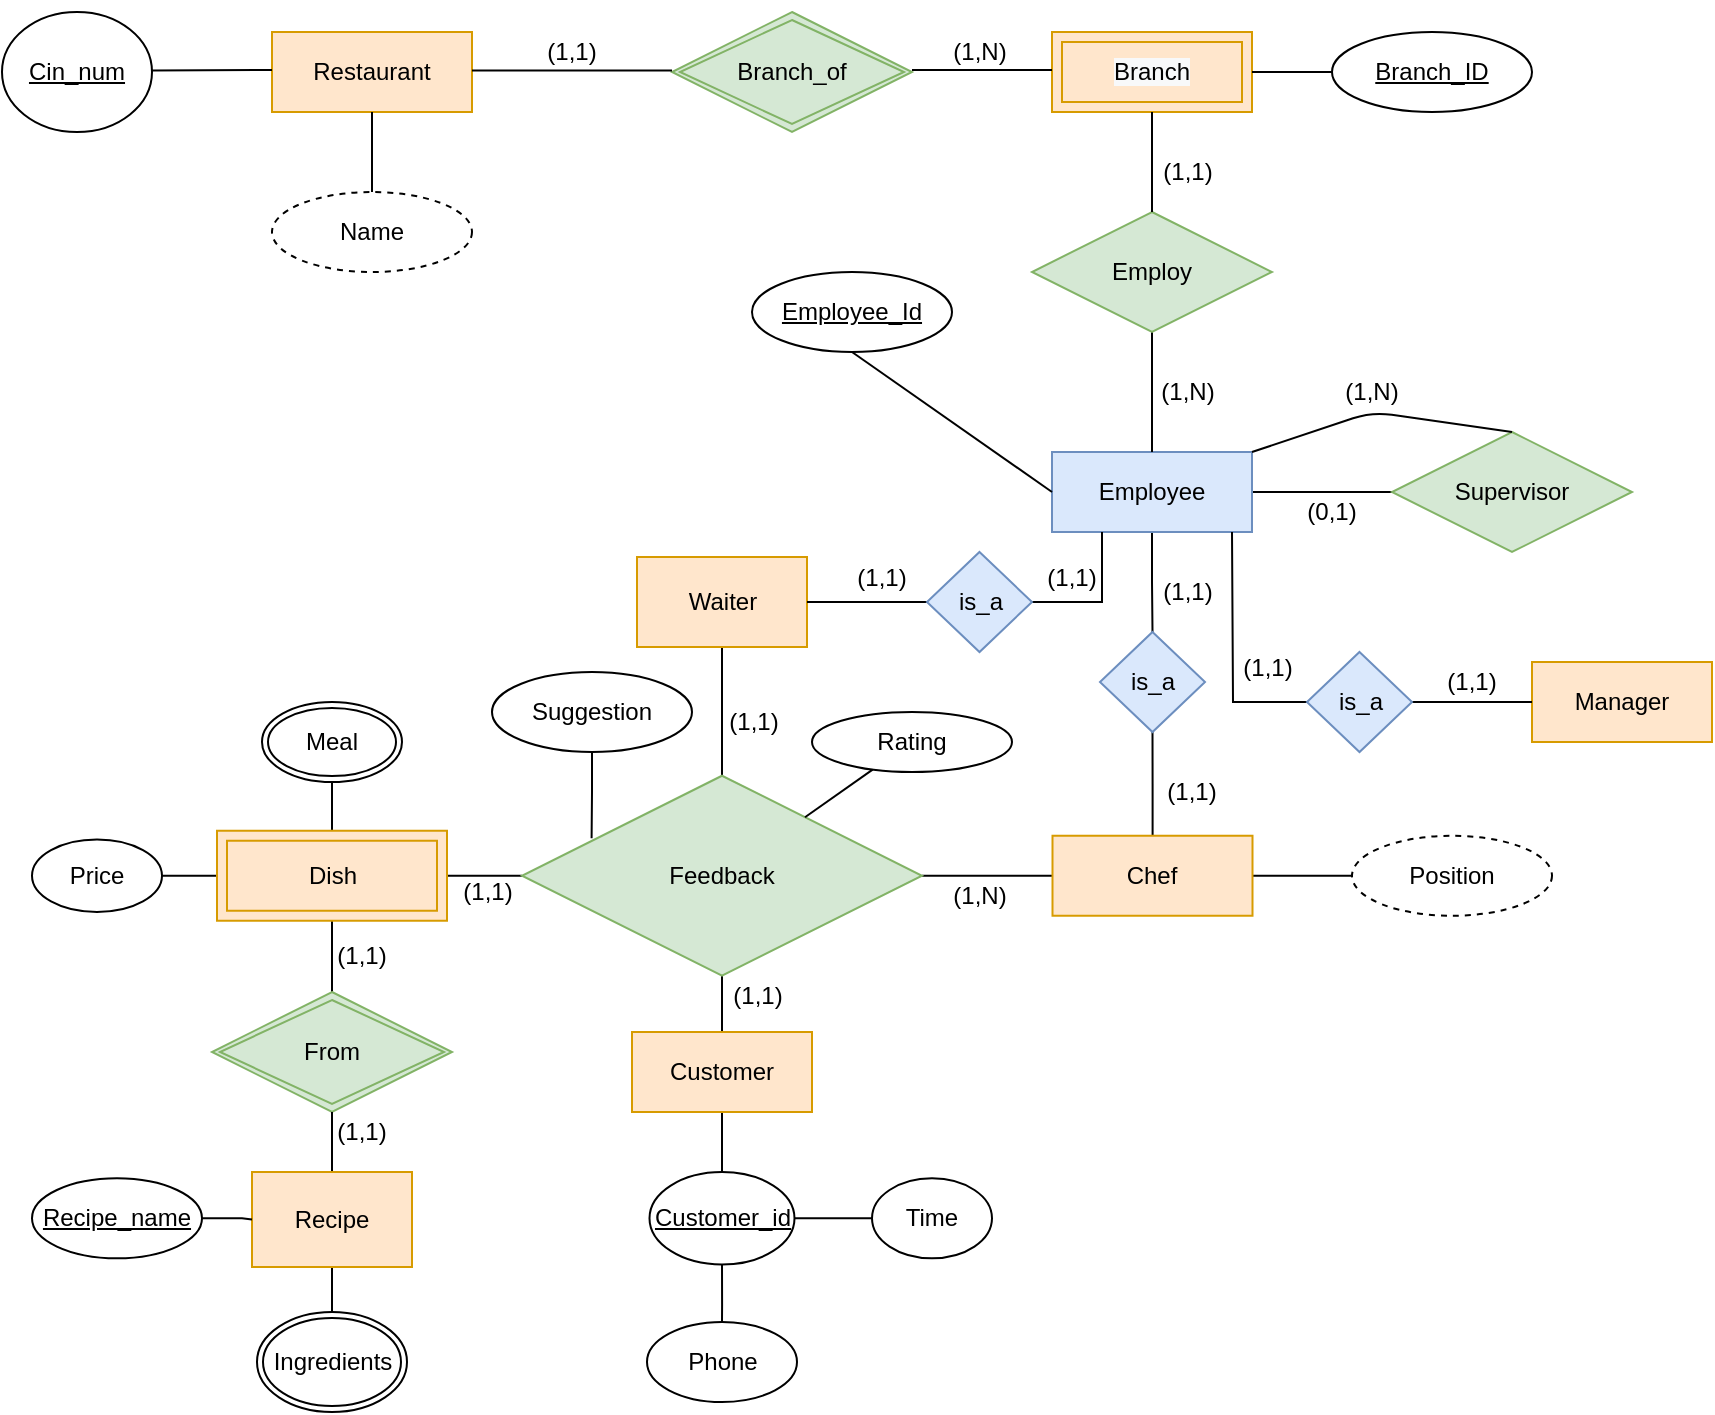 <mxfile version="13.6.6" type="github">
  <diagram id="kxgBEVJCPQbhI56NlqeN" name="Page-1">
    <mxGraphModel dx="1125" dy="672" grid="1" gridSize="10" guides="1" tooltips="1" connect="1" arrows="1" fold="1" page="1" pageScale="1" pageWidth="3300" pageHeight="4681" math="0" shadow="0">
      <root>
        <mxCell id="0" />
        <mxCell id="1" parent="0" />
        <mxCell id="NgLl4HAQhnd8HXAotbS4-2" value="" style="edgeStyle=orthogonalEdgeStyle;rounded=0;orthogonalLoop=1;jettySize=auto;html=1;endArrow=none;endFill=0;" parent="1" source="jKNY7_8_zjAuuIfCQ90G-1" target="NgLl4HAQhnd8HXAotbS4-1" edge="1">
          <mxGeometry relative="1" as="geometry" />
        </mxCell>
        <mxCell id="NgLl4HAQhnd8HXAotbS4-8" value="" style="edgeStyle=orthogonalEdgeStyle;rounded=0;orthogonalLoop=1;jettySize=auto;html=1;endArrow=none;endFill=0;" parent="1" source="jKNY7_8_zjAuuIfCQ90G-1" target="NgLl4HAQhnd8HXAotbS4-7" edge="1">
          <mxGeometry relative="1" as="geometry" />
        </mxCell>
        <mxCell id="ky3XIGSyfg8WfD_a-9OU-23" value="" style="edgeStyle=orthogonalEdgeStyle;rounded=0;orthogonalLoop=1;jettySize=auto;html=1;endArrow=none;endFill=0;" parent="1" source="jKNY7_8_zjAuuIfCQ90G-1" target="kzbOnNVxng_6eBCHzelk-32" edge="1">
          <mxGeometry relative="1" as="geometry" />
        </mxCell>
        <mxCell id="ky3XIGSyfg8WfD_a-9OU-30" value="" style="edgeStyle=orthogonalEdgeStyle;rounded=0;orthogonalLoop=1;jettySize=auto;html=1;endArrow=none;endFill=0;" parent="1" source="jKNY7_8_zjAuuIfCQ90G-1" target="ky3XIGSyfg8WfD_a-9OU-29" edge="1">
          <mxGeometry relative="1" as="geometry" />
        </mxCell>
        <mxCell id="jKNY7_8_zjAuuIfCQ90G-1" value="Feedback" style="rhombus;whiteSpace=wrap;html=1;fillColor=#d5e8d4;strokeColor=#82b366;" parent="1" vertex="1">
          <mxGeometry x="1335" y="1861.87" width="200" height="100" as="geometry" />
        </mxCell>
        <mxCell id="kzbOnNVxng_6eBCHzelk-70" value="" style="edgeStyle=orthogonalEdgeStyle;rounded=0;orthogonalLoop=1;jettySize=auto;html=1;endArrow=none;endFill=0;" parent="1" source="NgLl4HAQhnd8HXAotbS4-1" target="kzbOnNVxng_6eBCHzelk-28" edge="1">
          <mxGeometry relative="1" as="geometry" />
        </mxCell>
        <mxCell id="XjC6Pe1A60IvWtQranHF-16" value="" style="edgeStyle=orthogonalEdgeStyle;rounded=0;orthogonalLoop=1;jettySize=auto;html=1;endArrow=none;endFill=0;" parent="1" source="NgLl4HAQhnd8HXAotbS4-1" target="XjC6Pe1A60IvWtQranHF-2" edge="1">
          <mxGeometry relative="1" as="geometry" />
        </mxCell>
        <mxCell id="NgLl4HAQhnd8HXAotbS4-1" value="Chef" style="whiteSpace=wrap;html=1;align=center;fillColor=#ffe6cc;strokeColor=#d79b00;" parent="1" vertex="1">
          <mxGeometry x="1600.25" y="1891.87" width="100" height="40" as="geometry" />
        </mxCell>
        <mxCell id="NgLl4HAQhnd8HXAotbS4-7" value="Waiter" style="whiteSpace=wrap;html=1;fillColor=#ffe6cc;strokeColor=#d79b00;" parent="1" vertex="1">
          <mxGeometry x="1392.5" y="1752.5" width="85" height="45" as="geometry" />
        </mxCell>
        <mxCell id="kzbOnNVxng_6eBCHzelk-1" value="Rating" style="ellipse;whiteSpace=wrap;html=1;align=center;fontStyle=0" parent="1" vertex="1">
          <mxGeometry x="1480" y="1830" width="100" height="30" as="geometry" />
        </mxCell>
        <mxCell id="XjC6Pe1A60IvWtQranHF-3" value="" style="edgeStyle=orthogonalEdgeStyle;rounded=0;orthogonalLoop=1;jettySize=auto;html=1;endArrow=none;endFill=0;" parent="1" source="kzbOnNVxng_6eBCHzelk-5" target="XjC6Pe1A60IvWtQranHF-2" edge="1">
          <mxGeometry relative="1" as="geometry" />
        </mxCell>
        <mxCell id="XjC6Pe1A60IvWtQranHF-21" value="" style="edgeStyle=orthogonalEdgeStyle;rounded=0;orthogonalLoop=1;jettySize=auto;html=1;endArrow=none;endFill=0;" parent="1" source="kzbOnNVxng_6eBCHzelk-5" target="kzbOnNVxng_6eBCHzelk-81" edge="1">
          <mxGeometry relative="1" as="geometry" />
        </mxCell>
        <mxCell id="kzbOnNVxng_6eBCHzelk-5" value="Employee" style="whiteSpace=wrap;html=1;align=center;fillColor=#dae8fc;strokeColor=#6c8ebf;" parent="1" vertex="1">
          <mxGeometry x="1600" y="1700" width="100" height="40" as="geometry" />
        </mxCell>
        <mxCell id="kzbOnNVxng_6eBCHzelk-28" value="Position" style="ellipse;whiteSpace=wrap;html=1;align=center;dashed=1;" parent="1" vertex="1">
          <mxGeometry x="1750" y="1891.88" width="100" height="40" as="geometry" />
        </mxCell>
        <mxCell id="ky3XIGSyfg8WfD_a-9OU-24" value="" style="edgeStyle=orthogonalEdgeStyle;rounded=0;orthogonalLoop=1;jettySize=auto;html=1;endArrow=none;endFill=0;" parent="1" source="kzbOnNVxng_6eBCHzelk-32" target="kzbOnNVxng_6eBCHzelk-61" edge="1">
          <mxGeometry relative="1" as="geometry" />
        </mxCell>
        <mxCell id="ky3XIGSyfg8WfD_a-9OU-31" value="" style="edgeStyle=orthogonalEdgeStyle;rounded=0;orthogonalLoop=1;jettySize=auto;html=1;endArrow=none;endFill=0;" parent="1" source="kzbOnNVxng_6eBCHzelk-32" target="MUuDbcajwvJd1qfhd0S6-7" edge="1">
          <mxGeometry relative="1" as="geometry" />
        </mxCell>
        <mxCell id="ky3XIGSyfg8WfD_a-9OU-36" value="" style="edgeStyle=orthogonalEdgeStyle;rounded=0;orthogonalLoop=1;jettySize=auto;html=1;endArrow=none;endFill=0;" parent="1" source="kzbOnNVxng_6eBCHzelk-32" target="ky3XIGSyfg8WfD_a-9OU-34" edge="1">
          <mxGeometry relative="1" as="geometry" />
        </mxCell>
        <mxCell id="kzbOnNVxng_6eBCHzelk-32" value="Dish" style="shape=ext;margin=3;double=1;whiteSpace=wrap;html=1;align=center;fillColor=#ffe6cc;strokeColor=#d79b00;" parent="1" vertex="1">
          <mxGeometry x="1182.5" y="1889.37" width="115" height="45" as="geometry" />
        </mxCell>
        <mxCell id="kzbOnNVxng_6eBCHzelk-40" value="Restaurant" style="whiteSpace=wrap;html=1;align=center;fillColor=#ffe6cc;strokeColor=#d79b00;" parent="1" vertex="1">
          <mxGeometry x="1210" y="1490" width="100" height="40" as="geometry" />
        </mxCell>
        <mxCell id="kzbOnNVxng_6eBCHzelk-41" value="&#xa;&#xa;&lt;span style=&quot;color: rgb(0, 0, 0); font-family: helvetica; font-size: 12px; font-style: normal; font-weight: 400; letter-spacing: normal; text-align: center; text-indent: 0px; text-transform: none; word-spacing: 0px; background-color: rgb(248, 249, 250); display: inline; float: none;&quot;&gt;Branch&lt;/span&gt;&#xa;&#xa;" style="shape=ext;margin=3;double=1;whiteSpace=wrap;html=1;align=center;fillColor=#ffe6cc;strokeColor=#d79b00;" parent="1" vertex="1">
          <mxGeometry x="1600" y="1490" width="100" height="40" as="geometry" />
        </mxCell>
        <mxCell id="_r8y2Q4mca214eh0Qxt4-22" style="edgeStyle=orthogonalEdgeStyle;rounded=0;orthogonalLoop=1;jettySize=auto;html=1;entryX=0.5;entryY=0;entryDx=0;entryDy=0;anchorPointDirection=1;startArrow=none;startFill=0;endArrow=none;endFill=0;" edge="1" parent="1" source="kzbOnNVxng_6eBCHzelk-43" target="kzbOnNVxng_6eBCHzelk-5">
          <mxGeometry relative="1" as="geometry" />
        </mxCell>
        <mxCell id="kzbOnNVxng_6eBCHzelk-43" value="Employ" style="shape=rhombus;perimeter=rhombusPerimeter;whiteSpace=wrap;html=1;align=center;fillColor=#d5e8d4;strokeColor=#82b366;" parent="1" vertex="1">
          <mxGeometry x="1590" y="1580" width="120" height="60" as="geometry" />
        </mxCell>
        <mxCell id="kzbOnNVxng_6eBCHzelk-48" value="&lt;u&gt;Cin_num&lt;/u&gt;" style="ellipse;whiteSpace=wrap;html=1;" parent="1" vertex="1">
          <mxGeometry x="1075" y="1480" width="75" height="60" as="geometry" />
        </mxCell>
        <mxCell id="kzbOnNVxng_6eBCHzelk-51" value="Branch_of" style="shape=rhombus;double=1;perimeter=rhombusPerimeter;whiteSpace=wrap;html=1;align=center;fillColor=#d5e8d4;strokeColor=#82b366;" parent="1" vertex="1">
          <mxGeometry x="1410" y="1480" width="120" height="60" as="geometry" />
        </mxCell>
        <mxCell id="kzbOnNVxng_6eBCHzelk-57" value="Name" style="ellipse;whiteSpace=wrap;html=1;align=center;dashed=1;" parent="1" vertex="1">
          <mxGeometry x="1210" y="1570" width="100" height="40" as="geometry" />
        </mxCell>
        <mxCell id="kzbOnNVxng_6eBCHzelk-61" value="From" style="shape=rhombus;double=1;perimeter=rhombusPerimeter;whiteSpace=wrap;html=1;align=center;fillColor=#d5e8d4;strokeColor=#82b366;" parent="1" vertex="1">
          <mxGeometry x="1180" y="1970" width="120" height="60" as="geometry" />
        </mxCell>
        <mxCell id="kzbOnNVxng_6eBCHzelk-64" value="Employee_Id" style="ellipse;whiteSpace=wrap;html=1;align=center;fontStyle=4;" parent="1" vertex="1">
          <mxGeometry x="1450" y="1610" width="100" height="40" as="geometry" />
        </mxCell>
        <mxCell id="kzbOnNVxng_6eBCHzelk-80" value="" style="endArrow=none;html=1;rounded=0;" parent="1" source="jKNY7_8_zjAuuIfCQ90G-1" target="kzbOnNVxng_6eBCHzelk-1" edge="1">
          <mxGeometry relative="1" as="geometry">
            <mxPoint x="1390" y="2010" as="sourcePoint" />
            <mxPoint x="1550" y="2010" as="targetPoint" />
          </mxGeometry>
        </mxCell>
        <mxCell id="kzbOnNVxng_6eBCHzelk-81" value="Supervisor" style="shape=rhombus;perimeter=rhombusPerimeter;whiteSpace=wrap;html=1;align=center;fillColor=#d5e8d4;strokeColor=#82b366;" parent="1" vertex="1">
          <mxGeometry x="1770" y="1690" width="120" height="60" as="geometry" />
        </mxCell>
        <mxCell id="XjC6Pe1A60IvWtQranHF-2" value="is_a" style="rhombus;whiteSpace=wrap;html=1;fillColor=#dae8fc;strokeColor=#6c8ebf;" parent="1" vertex="1">
          <mxGeometry x="1624" y="1790" width="52.5" height="50" as="geometry" />
        </mxCell>
        <mxCell id="XjC6Pe1A60IvWtQranHF-9" value="" style="edgeStyle=orthogonalEdgeStyle;rounded=0;orthogonalLoop=1;jettySize=auto;html=1;endArrow=none;endFill=0;" parent="1" source="XjC6Pe1A60IvWtQranHF-5" target="NgLl4HAQhnd8HXAotbS4-7" edge="1">
          <mxGeometry relative="1" as="geometry" />
        </mxCell>
        <mxCell id="dvFwAt92-HnFU6FiswPp-3" value="" style="edgeStyle=orthogonalEdgeStyle;rounded=0;orthogonalLoop=1;jettySize=auto;html=1;entryX=0.25;entryY=1;entryDx=0;entryDy=0;endArrow=none;endFill=0;" parent="1" source="XjC6Pe1A60IvWtQranHF-5" target="kzbOnNVxng_6eBCHzelk-5" edge="1">
          <mxGeometry relative="1" as="geometry" />
        </mxCell>
        <mxCell id="XjC6Pe1A60IvWtQranHF-5" value="is_a" style="rhombus;whiteSpace=wrap;html=1;fillColor=#dae8fc;strokeColor=#6c8ebf;" parent="1" vertex="1">
          <mxGeometry x="1537.5" y="1750" width="52.5" height="50" as="geometry" />
        </mxCell>
        <mxCell id="XjC6Pe1A60IvWtQranHF-22" value="" style="endArrow=none;html=1;exitX=1;exitY=0;exitDx=0;exitDy=0;entryX=0.5;entryY=0;entryDx=0;entryDy=0;" parent="1" source="kzbOnNVxng_6eBCHzelk-5" target="kzbOnNVxng_6eBCHzelk-81" edge="1">
          <mxGeometry width="50" height="50" relative="1" as="geometry">
            <mxPoint x="1780" y="1800" as="sourcePoint" />
            <mxPoint x="1830" y="1750" as="targetPoint" />
            <Array as="points">
              <mxPoint x="1760" y="1680" />
            </Array>
          </mxGeometry>
        </mxCell>
        <mxCell id="XjC6Pe1A60IvWtQranHF-24" value="Manager" style="rounded=0;whiteSpace=wrap;html=1;fillColor=#ffe6cc;strokeColor=#d79b00;" parent="1" vertex="1">
          <mxGeometry x="1840" y="1805" width="90" height="40" as="geometry" />
        </mxCell>
        <mxCell id="XjC6Pe1A60IvWtQranHF-27" value="" style="edgeStyle=orthogonalEdgeStyle;rounded=0;orthogonalLoop=1;jettySize=auto;html=1;endArrow=none;endFill=0;" parent="1" source="XjC6Pe1A60IvWtQranHF-26" target="XjC6Pe1A60IvWtQranHF-24" edge="1">
          <mxGeometry relative="1" as="geometry" />
        </mxCell>
        <mxCell id="XjC6Pe1A60IvWtQranHF-28" value="" style="edgeStyle=orthogonalEdgeStyle;rounded=0;orthogonalLoop=1;jettySize=auto;html=1;endArrow=none;endFill=0;" parent="1" source="XjC6Pe1A60IvWtQranHF-26" edge="1">
          <mxGeometry relative="1" as="geometry">
            <mxPoint x="1690" y="1740" as="targetPoint" />
          </mxGeometry>
        </mxCell>
        <mxCell id="XjC6Pe1A60IvWtQranHF-26" value="is_a" style="rhombus;whiteSpace=wrap;html=1;fillColor=#dae8fc;strokeColor=#6c8ebf;" parent="1" vertex="1">
          <mxGeometry x="1727.5" y="1800" width="52.5" height="50" as="geometry" />
        </mxCell>
        <mxCell id="XjC6Pe1A60IvWtQranHF-33" value="" style="edgeStyle=orthogonalEdgeStyle;rounded=0;orthogonalLoop=1;jettySize=auto;html=1;entryX=0.174;entryY=0.312;entryDx=0;entryDy=0;entryPerimeter=0;endArrow=none;endFill=0;" parent="1" source="XjC6Pe1A60IvWtQranHF-30" target="jKNY7_8_zjAuuIfCQ90G-1" edge="1">
          <mxGeometry relative="1" as="geometry">
            <Array as="points" />
          </mxGeometry>
        </mxCell>
        <mxCell id="XjC6Pe1A60IvWtQranHF-30" value="Suggestion" style="ellipse;whiteSpace=wrap;html=1;align=center;" parent="1" vertex="1">
          <mxGeometry x="1320" y="1810" width="100" height="40" as="geometry" />
        </mxCell>
        <mxCell id="XjC6Pe1A60IvWtQranHF-36" value="Branch_ID" style="ellipse;whiteSpace=wrap;html=1;align=center;fontStyle=4;" parent="1" vertex="1">
          <mxGeometry x="1740" y="1490" width="100" height="40" as="geometry" />
        </mxCell>
        <mxCell id="MUuDbcajwvJd1qfhd0S6-7" value="Price" style="ellipse;whiteSpace=wrap;html=1;align=center;" parent="1" vertex="1">
          <mxGeometry x="1090" y="1893.74" width="65" height="36.26" as="geometry" />
        </mxCell>
        <mxCell id="ky3XIGSyfg8WfD_a-9OU-8" value="" style="edgeStyle=orthogonalEdgeStyle;rounded=0;orthogonalLoop=1;jettySize=auto;html=1;endArrow=none;endFill=0;" parent="1" source="ky3XIGSyfg8WfD_a-9OU-2" target="kzbOnNVxng_6eBCHzelk-61" edge="1">
          <mxGeometry relative="1" as="geometry" />
        </mxCell>
        <mxCell id="ky3XIGSyfg8WfD_a-9OU-33" value="" style="edgeStyle=orthogonalEdgeStyle;rounded=0;orthogonalLoop=1;jettySize=auto;html=1;endArrow=none;endFill=0;" parent="1" source="ky3XIGSyfg8WfD_a-9OU-2" target="ky3XIGSyfg8WfD_a-9OU-26" edge="1">
          <mxGeometry relative="1" as="geometry" />
        </mxCell>
        <mxCell id="ky3XIGSyfg8WfD_a-9OU-2" value="Recipe" style="whiteSpace=wrap;html=1;fillColor=#ffe6cc;strokeColor=#d79b00;" parent="1" vertex="1">
          <mxGeometry x="1200" y="2060" width="80" height="47.5" as="geometry" />
        </mxCell>
        <mxCell id="ky3XIGSyfg8WfD_a-9OU-44" value="" style="edgeStyle=orthogonalEdgeStyle;rounded=0;orthogonalLoop=1;jettySize=auto;html=1;endArrow=none;endFill=0;" parent="1" source="ky3XIGSyfg8WfD_a-9OU-25" target="ky3XIGSyfg8WfD_a-9OU-43" edge="1">
          <mxGeometry relative="1" as="geometry" />
        </mxCell>
        <mxCell id="ky3XIGSyfg8WfD_a-9OU-46" value="" style="edgeStyle=orthogonalEdgeStyle;rounded=0;orthogonalLoop=1;jettySize=auto;html=1;endArrow=none;endFill=0;" parent="1" source="ky3XIGSyfg8WfD_a-9OU-25" target="ky3XIGSyfg8WfD_a-9OU-45" edge="1">
          <mxGeometry relative="1" as="geometry" />
        </mxCell>
        <mxCell id="ky3XIGSyfg8WfD_a-9OU-25" value="Customer_id" style="ellipse;whiteSpace=wrap;html=1;fillColor=none;fontStyle=4" parent="1" vertex="1">
          <mxGeometry x="1398.75" y="2060" width="72.5" height="46.25" as="geometry" />
        </mxCell>
        <mxCell id="ky3XIGSyfg8WfD_a-9OU-26" value="Ingredients" style="ellipse;shape=doubleEllipse;margin=3;whiteSpace=wrap;html=1;align=center;" parent="1" vertex="1">
          <mxGeometry x="1202.5" y="2130" width="75" height="50" as="geometry" />
        </mxCell>
        <mxCell id="ky3XIGSyfg8WfD_a-9OU-37" value="" style="edgeStyle=orthogonalEdgeStyle;rounded=0;orthogonalLoop=1;jettySize=auto;html=1;endArrow=none;endFill=0;" parent="1" source="ky3XIGSyfg8WfD_a-9OU-29" target="ky3XIGSyfg8WfD_a-9OU-25" edge="1">
          <mxGeometry relative="1" as="geometry" />
        </mxCell>
        <mxCell id="ky3XIGSyfg8WfD_a-9OU-29" value="Customer" style="whiteSpace=wrap;html=1;fillColor=#ffe6cc;strokeColor=#d79b00;" parent="1" vertex="1">
          <mxGeometry x="1390" y="1990" width="90" height="40" as="geometry" />
        </mxCell>
        <mxCell id="ky3XIGSyfg8WfD_a-9OU-34" value="Meal" style="ellipse;shape=doubleEllipse;margin=3;whiteSpace=wrap;html=1;align=center;" parent="1" vertex="1">
          <mxGeometry x="1205" y="1825" width="70" height="40" as="geometry" />
        </mxCell>
        <mxCell id="ky3XIGSyfg8WfD_a-9OU-43" value="Time" style="ellipse;whiteSpace=wrap;html=1;align=center;" parent="1" vertex="1">
          <mxGeometry x="1510" y="2063.13" width="60" height="40" as="geometry" />
        </mxCell>
        <mxCell id="ky3XIGSyfg8WfD_a-9OU-45" value="Phone" style="ellipse;whiteSpace=wrap;html=1;align=center;" parent="1" vertex="1">
          <mxGeometry x="1397.5" y="2135" width="75" height="40" as="geometry" />
        </mxCell>
        <mxCell id="ky3XIGSyfg8WfD_a-9OU-49" value="" style="edgeStyle=orthogonalEdgeStyle;rounded=0;orthogonalLoop=1;jettySize=auto;html=1;endArrow=none;endFill=0;" parent="1" source="ky3XIGSyfg8WfD_a-9OU-48" target="ky3XIGSyfg8WfD_a-9OU-2" edge="1">
          <mxGeometry relative="1" as="geometry" />
        </mxCell>
        <mxCell id="ky3XIGSyfg8WfD_a-9OU-48" value="Recipe_name" style="ellipse;whiteSpace=wrap;html=1;align=center;fontStyle=4;" parent="1" vertex="1">
          <mxGeometry x="1090" y="2063.13" width="85" height="40" as="geometry" />
        </mxCell>
        <mxCell id="0skT59BXEJHHobo0zGZt-3" value="" style="endArrow=none;html=1;rounded=0;" parent="1" edge="1">
          <mxGeometry relative="1" as="geometry">
            <mxPoint x="1310" y="1509.29" as="sourcePoint" />
            <mxPoint x="1410" y="1509.29" as="targetPoint" />
          </mxGeometry>
        </mxCell>
        <mxCell id="0skT59BXEJHHobo0zGZt-4" value="" style="endArrow=none;html=1;rounded=0;entryX=0.5;entryY=1;entryDx=0;entryDy=0;exitX=0.5;exitY=0;exitDx=0;exitDy=0;" parent="1" source="kzbOnNVxng_6eBCHzelk-57" target="kzbOnNVxng_6eBCHzelk-40" edge="1">
          <mxGeometry relative="1" as="geometry">
            <mxPoint x="1220" y="1560" as="sourcePoint" />
            <mxPoint x="1380" y="1560" as="targetPoint" />
          </mxGeometry>
        </mxCell>
        <mxCell id="0skT59BXEJHHobo0zGZt-5" value="" style="endArrow=none;html=1;rounded=0;" parent="1" edge="1">
          <mxGeometry relative="1" as="geometry">
            <mxPoint x="1150" y="1509.29" as="sourcePoint" />
            <mxPoint x="1210" y="1509" as="targetPoint" />
          </mxGeometry>
        </mxCell>
        <mxCell id="0skT59BXEJHHobo0zGZt-6" value="" style="endArrow=none;html=1;rounded=0;" parent="1" edge="1">
          <mxGeometry relative="1" as="geometry">
            <mxPoint x="1530" y="1509" as="sourcePoint" />
            <mxPoint x="1600" y="1509" as="targetPoint" />
          </mxGeometry>
        </mxCell>
        <mxCell id="0skT59BXEJHHobo0zGZt-7" value="" style="endArrow=none;html=1;rounded=0;" parent="1" edge="1">
          <mxGeometry relative="1" as="geometry">
            <mxPoint x="1700" y="1510" as="sourcePoint" />
            <mxPoint x="1740" y="1510" as="targetPoint" />
          </mxGeometry>
        </mxCell>
        <mxCell id="0skT59BXEJHHobo0zGZt-8" value="" style="endArrow=none;html=1;rounded=0;entryX=0.5;entryY=1;entryDx=0;entryDy=0;exitX=0.5;exitY=0;exitDx=0;exitDy=0;" parent="1" source="kzbOnNVxng_6eBCHzelk-43" target="kzbOnNVxng_6eBCHzelk-41" edge="1">
          <mxGeometry relative="1" as="geometry">
            <mxPoint x="1480" y="1720" as="sourcePoint" />
            <mxPoint x="1640" y="1720" as="targetPoint" />
          </mxGeometry>
        </mxCell>
        <mxCell id="0skT59BXEJHHobo0zGZt-9" value="" style="endArrow=none;html=1;rounded=0;exitX=0.5;exitY=1;exitDx=0;exitDy=0;entryX=0;entryY=0.5;entryDx=0;entryDy=0;" parent="1" source="kzbOnNVxng_6eBCHzelk-64" target="kzbOnNVxng_6eBCHzelk-5" edge="1">
          <mxGeometry relative="1" as="geometry">
            <mxPoint x="1480" y="1720" as="sourcePoint" />
            <mxPoint x="1640" y="1720" as="targetPoint" />
          </mxGeometry>
        </mxCell>
        <mxCell id="_r8y2Q4mca214eh0Qxt4-1" value="(1,1)" style="text;html=1;strokeColor=none;fillColor=none;align=center;verticalAlign=middle;whiteSpace=wrap;rounded=0;" vertex="1" parent="1">
          <mxGeometry x="1340" y="1490" width="40" height="20" as="geometry" />
        </mxCell>
        <mxCell id="_r8y2Q4mca214eh0Qxt4-2" value="(1,N)" style="text;html=1;strokeColor=none;fillColor=none;align=center;verticalAlign=middle;whiteSpace=wrap;rounded=0;" vertex="1" parent="1">
          <mxGeometry x="1543.75" y="1490" width="40" height="20" as="geometry" />
        </mxCell>
        <mxCell id="_r8y2Q4mca214eh0Qxt4-3" value="(1,1)" style="text;html=1;strokeColor=none;fillColor=none;align=center;verticalAlign=middle;whiteSpace=wrap;rounded=0;" vertex="1" parent="1">
          <mxGeometry x="1647.5" y="1550" width="40" height="20" as="geometry" />
        </mxCell>
        <mxCell id="_r8y2Q4mca214eh0Qxt4-4" value="(1,N)" style="text;html=1;strokeColor=none;fillColor=none;align=center;verticalAlign=middle;whiteSpace=wrap;rounded=0;" vertex="1" parent="1">
          <mxGeometry x="1647.5" y="1660" width="40" height="20" as="geometry" />
        </mxCell>
        <mxCell id="_r8y2Q4mca214eh0Qxt4-5" value="(1,N)" style="text;html=1;strokeColor=none;fillColor=none;align=center;verticalAlign=middle;whiteSpace=wrap;rounded=0;" vertex="1" parent="1">
          <mxGeometry x="1740" y="1660" width="40" height="20" as="geometry" />
        </mxCell>
        <mxCell id="_r8y2Q4mca214eh0Qxt4-6" value="(0,1)" style="text;html=1;strokeColor=none;fillColor=none;align=center;verticalAlign=middle;whiteSpace=wrap;rounded=0;" vertex="1" parent="1">
          <mxGeometry x="1720" y="1720" width="40" height="20" as="geometry" />
        </mxCell>
        <mxCell id="_r8y2Q4mca214eh0Qxt4-7" value="(1,1)" style="text;html=1;strokeColor=none;fillColor=none;align=center;verticalAlign=middle;whiteSpace=wrap;rounded=0;" vertex="1" parent="1">
          <mxGeometry x="1687.5" y="1797.5" width="40" height="20" as="geometry" />
        </mxCell>
        <mxCell id="_r8y2Q4mca214eh0Qxt4-8" value="(1,1)" style="text;html=1;strokeColor=none;fillColor=none;align=center;verticalAlign=middle;whiteSpace=wrap;rounded=0;" vertex="1" parent="1">
          <mxGeometry x="1790" y="1805" width="40" height="20" as="geometry" />
        </mxCell>
        <mxCell id="_r8y2Q4mca214eh0Qxt4-9" value="(1,1)" style="text;html=1;strokeColor=none;fillColor=none;align=center;verticalAlign=middle;whiteSpace=wrap;rounded=0;" vertex="1" parent="1">
          <mxGeometry x="1647.5" y="1760" width="40" height="20" as="geometry" />
        </mxCell>
        <mxCell id="_r8y2Q4mca214eh0Qxt4-10" value="(1,1)" style="text;html=1;strokeColor=none;fillColor=none;align=center;verticalAlign=middle;whiteSpace=wrap;rounded=0;" vertex="1" parent="1">
          <mxGeometry x="1590" y="1752.5" width="40" height="20" as="geometry" />
        </mxCell>
        <mxCell id="_r8y2Q4mca214eh0Qxt4-11" value="(1,1)" style="text;html=1;strokeColor=none;fillColor=none;align=center;verticalAlign=middle;whiteSpace=wrap;rounded=0;" vertex="1" parent="1">
          <mxGeometry x="1495" y="1752.5" width="40" height="20" as="geometry" />
        </mxCell>
        <mxCell id="_r8y2Q4mca214eh0Qxt4-12" value="(1,1)" style="text;html=1;strokeColor=none;fillColor=none;align=center;verticalAlign=middle;whiteSpace=wrap;rounded=0;" vertex="1" parent="1">
          <mxGeometry x="1650" y="1860" width="40" height="20" as="geometry" />
        </mxCell>
        <mxCell id="_r8y2Q4mca214eh0Qxt4-13" value="(1,N)" style="text;html=1;strokeColor=none;fillColor=none;align=center;verticalAlign=middle;whiteSpace=wrap;rounded=0;" vertex="1" parent="1">
          <mxGeometry x="1543.75" y="1911.87" width="40" height="20" as="geometry" />
        </mxCell>
        <mxCell id="_r8y2Q4mca214eh0Qxt4-14" value="(1,1)" style="text;html=1;strokeColor=none;fillColor=none;align=center;verticalAlign=middle;whiteSpace=wrap;rounded=0;" vertex="1" parent="1">
          <mxGeometry x="1432.5" y="1961.87" width="40" height="20" as="geometry" />
        </mxCell>
        <mxCell id="_r8y2Q4mca214eh0Qxt4-15" value="(1,1)" style="text;html=1;strokeColor=none;fillColor=none;align=center;verticalAlign=middle;whiteSpace=wrap;rounded=0;" vertex="1" parent="1">
          <mxGeometry x="1297.5" y="1910" width="40" height="20" as="geometry" />
        </mxCell>
        <mxCell id="_r8y2Q4mca214eh0Qxt4-16" value="(1,1)" style="text;html=1;strokeColor=none;fillColor=none;align=center;verticalAlign=middle;whiteSpace=wrap;rounded=0;" vertex="1" parent="1">
          <mxGeometry x="1235" y="1941.87" width="40" height="20" as="geometry" />
        </mxCell>
        <mxCell id="_r8y2Q4mca214eh0Qxt4-17" value="(1,1)" style="text;html=1;strokeColor=none;fillColor=none;align=center;verticalAlign=middle;whiteSpace=wrap;rounded=0;" vertex="1" parent="1">
          <mxGeometry x="1235" y="2030" width="40" height="20" as="geometry" />
        </mxCell>
        <mxCell id="_r8y2Q4mca214eh0Qxt4-18" value="(1,1)" style="text;html=1;strokeColor=none;fillColor=none;align=center;verticalAlign=middle;whiteSpace=wrap;rounded=0;" vertex="1" parent="1">
          <mxGeometry x="1431.25" y="1825" width="40" height="20" as="geometry" />
        </mxCell>
        <mxCell id="2yeWv-x5Nax7tpBwjbtD-4" style="edgeStyle=orthogonalEdgeStyle;rounded=0;orthogonalLoop=1;jettySize=auto;html=1;exitX=0.5;exitY=1;exitDx=0;exitDy=0;" edge="1" parent="1">
          <mxGeometry relative="1" as="geometry">
            <mxPoint x="1740" y="1760" as="sourcePoint" />
            <mxPoint x="1740" y="1760" as="targetPoint" />
          </mxGeometry>
        </mxCell>
      </root>
    </mxGraphModel>
  </diagram>
</mxfile>
